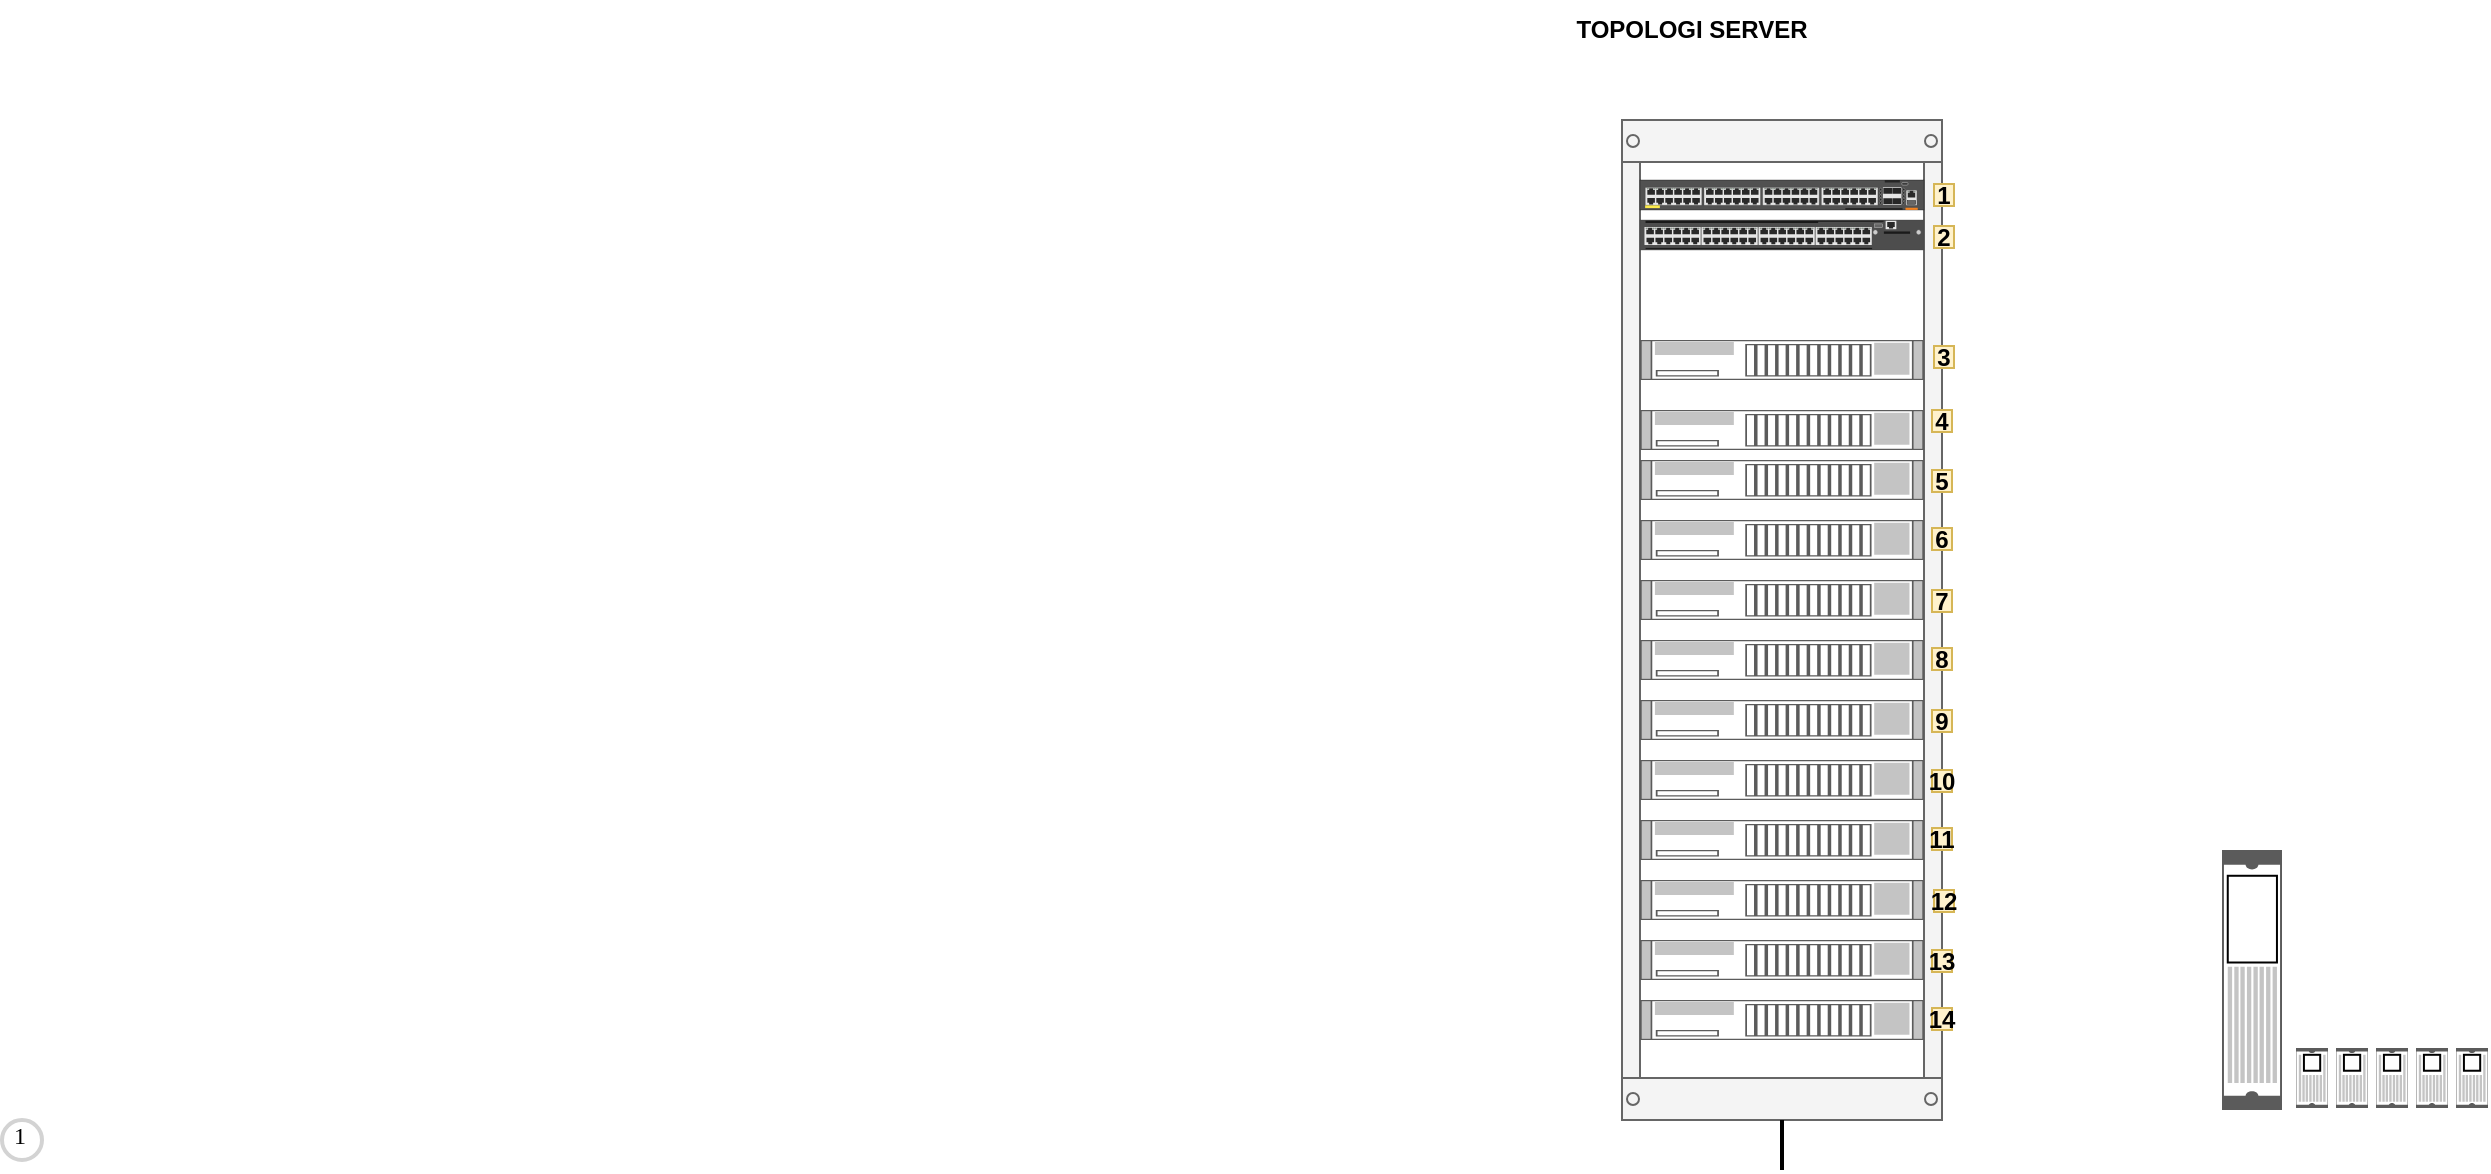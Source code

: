 <mxfile version="15.7.3" type="github">
  <diagram id="blRgcWdChYrXBXfzRITu" name="Page-1">
    <mxGraphModel dx="1245" dy="201" grid="1" gridSize="10" guides="1" tooltips="1" connect="1" arrows="1" fold="1" page="1" pageScale="1" pageWidth="850" pageHeight="1100" math="0" shadow="0">
      <root>
        <mxCell id="0" />
        <mxCell id="1" parent="0" />
        <mxCell id="JpNp-a2PqMTTFJ0xIhB9-3" value="TOPOLOGI SERVER " style="text;html=1;strokeColor=none;fillColor=none;align=center;verticalAlign=middle;whiteSpace=wrap;rounded=0;fontStyle=1" parent="1" vertex="1">
          <mxGeometry x="340" y="20" width="170" height="30" as="geometry" />
        </mxCell>
        <mxCell id="JpNp-a2PqMTTFJ0xIhB9-14" value="" style="strokeColor=#666666;html=1;verticalLabelPosition=bottom;labelBackgroundColor=#ffffff;verticalAlign=top;outlineConnect=0;shadow=0;dashed=0;shape=mxgraph.rackGeneral.container;container=1;collapsible=0;childLayout=rack;allowGaps=1;marginLeft=9;marginRight=9;marginTop=21;marginBottom=22;textColor=#666666;numDisp=off;" parent="1" vertex="1">
          <mxGeometry x="390" y="80" width="160" height="500" as="geometry" />
        </mxCell>
        <mxCell id="JpNp-a2PqMTTFJ0xIhB9-31" value="" style="html=1;verticalLabelPosition=bottom;verticalAlign=top;outlineConnect=0;shadow=0;dashed=0;shape=mxgraph.rack.hpe_aruba.switches.jl728a_aruba_6200f_48_port_1gbe_class_4_poe_and_4_port_sfpplus_740w_switch;" parent="JpNp-a2PqMTTFJ0xIhB9-14" vertex="1">
          <mxGeometry x="9" y="30" width="142" height="15" as="geometry" />
        </mxCell>
        <mxCell id="JpNp-a2PqMTTFJ0xIhB9-53" value="" style="shape=mxgraph.rack.ibm.ibm_x3750;html=1;labelPosition=right;align=left;spacingLeft=15;dashed=0;shadow=0;fillColor=#ffffff;" parent="JpNp-a2PqMTTFJ0xIhB9-14" vertex="1">
          <mxGeometry x="9" y="110" width="142" height="20" as="geometry" />
        </mxCell>
        <mxCell id="JpNp-a2PqMTTFJ0xIhB9-17" value="" style="shape=mxgraph.rack.ibm.ibm_x3750;html=1;labelPosition=right;align=left;spacingLeft=15;dashed=0;shadow=0;fillColor=#ffffff;" parent="JpNp-a2PqMTTFJ0xIhB9-14" vertex="1">
          <mxGeometry x="9" y="145" width="142" height="20" as="geometry" />
        </mxCell>
        <mxCell id="JpNp-a2PqMTTFJ0xIhB9-30" value="" style="html=1;verticalLabelPosition=bottom;verticalAlign=top;outlineConnect=0;shadow=0;dashed=0;shape=mxgraph.rack.hpe_aruba.switches.jl072a_hpe_aruba_3810m_48_port_gt_1_slot_switch;" parent="JpNp-a2PqMTTFJ0xIhB9-14" vertex="1">
          <mxGeometry x="9" y="50" width="142" height="15" as="geometry" />
        </mxCell>
        <mxCell id="l7hxLa004CBx91Q3enPo-6" value="" style="shape=mxgraph.rack.ibm.ibm_x3750;html=1;labelPosition=right;align=left;spacingLeft=15;dashed=0;shadow=0;fillColor=#ffffff;" parent="JpNp-a2PqMTTFJ0xIhB9-14" vertex="1">
          <mxGeometry x="9" y="170" width="142" height="20" as="geometry" />
        </mxCell>
        <mxCell id="l7hxLa004CBx91Q3enPo-7" value="" style="shape=mxgraph.rack.ibm.ibm_x3750;html=1;labelPosition=right;align=left;spacingLeft=15;dashed=0;shadow=0;fillColor=#ffffff;" parent="JpNp-a2PqMTTFJ0xIhB9-14" vertex="1">
          <mxGeometry x="9" y="200" width="142" height="20" as="geometry" />
        </mxCell>
        <mxCell id="l7hxLa004CBx91Q3enPo-8" value="" style="shape=mxgraph.rack.ibm.ibm_x3750;html=1;labelPosition=right;align=left;spacingLeft=15;dashed=0;shadow=0;fillColor=#ffffff;" parent="JpNp-a2PqMTTFJ0xIhB9-14" vertex="1">
          <mxGeometry x="9" y="230" width="142" height="20" as="geometry" />
        </mxCell>
        <mxCell id="l7hxLa004CBx91Q3enPo-9" value="" style="shape=mxgraph.rack.ibm.ibm_x3750;html=1;labelPosition=right;align=left;spacingLeft=15;dashed=0;shadow=0;fillColor=#ffffff;" parent="JpNp-a2PqMTTFJ0xIhB9-14" vertex="1">
          <mxGeometry x="9" y="260" width="142" height="20" as="geometry" />
        </mxCell>
        <mxCell id="l7hxLa004CBx91Q3enPo-10" value="" style="shape=mxgraph.rack.ibm.ibm_x3750;html=1;labelPosition=right;align=left;spacingLeft=15;dashed=0;shadow=0;fillColor=#ffffff;" parent="JpNp-a2PqMTTFJ0xIhB9-14" vertex="1">
          <mxGeometry x="9" y="290" width="142" height="20" as="geometry" />
        </mxCell>
        <mxCell id="l7hxLa004CBx91Q3enPo-11" value="" style="shape=mxgraph.rack.ibm.ibm_x3750;html=1;labelPosition=right;align=left;spacingLeft=15;dashed=0;shadow=0;fillColor=#ffffff;" parent="JpNp-a2PqMTTFJ0xIhB9-14" vertex="1">
          <mxGeometry x="9" y="320" width="142" height="20" as="geometry" />
        </mxCell>
        <mxCell id="l7hxLa004CBx91Q3enPo-12" value="" style="shape=mxgraph.rack.ibm.ibm_x3750;html=1;labelPosition=right;align=left;spacingLeft=15;dashed=0;shadow=0;fillColor=#ffffff;" parent="JpNp-a2PqMTTFJ0xIhB9-14" vertex="1">
          <mxGeometry x="9" y="350" width="142" height="20" as="geometry" />
        </mxCell>
        <mxCell id="5qCa6gaH0spSCSgs7kLO-9" value="" style="shape=mxgraph.rack.ibm.ibm_x3750;html=1;labelPosition=right;align=left;spacingLeft=15;dashed=0;shadow=0;fillColor=#ffffff;" parent="JpNp-a2PqMTTFJ0xIhB9-14" vertex="1">
          <mxGeometry x="9" y="380" width="142" height="20" as="geometry" />
        </mxCell>
        <mxCell id="5qCa6gaH0spSCSgs7kLO-10" value="" style="shape=mxgraph.rack.ibm.ibm_x3750;html=1;labelPosition=right;align=left;spacingLeft=15;dashed=0;shadow=0;fillColor=#ffffff;" parent="JpNp-a2PqMTTFJ0xIhB9-14" vertex="1">
          <mxGeometry x="9" y="410" width="142" height="20" as="geometry" />
        </mxCell>
        <mxCell id="5qCa6gaH0spSCSgs7kLO-11" value="" style="shape=mxgraph.rack.ibm.ibm_x3750;html=1;labelPosition=right;align=left;spacingLeft=15;dashed=0;shadow=0;fillColor=#ffffff;" parent="JpNp-a2PqMTTFJ0xIhB9-14" vertex="1">
          <mxGeometry x="9" y="440" width="142" height="20" as="geometry" />
        </mxCell>
        <mxCell id="l7hxLa004CBx91Q3enPo-1" value="1" style="text;html=1;strokeColor=#d6b656;fillColor=#fff2cc;align=center;verticalAlign=middle;whiteSpace=wrap;rounded=0;fontStyle=1" parent="1" vertex="1">
          <mxGeometry x="546" y="112" width="10" height="11" as="geometry" />
        </mxCell>
        <mxCell id="l7hxLa004CBx91Q3enPo-3" value="&lt;div&gt;2&lt;/div&gt;" style="text;html=1;strokeColor=#d6b656;fillColor=#fff2cc;align=center;verticalAlign=middle;whiteSpace=wrap;rounded=0;fontStyle=1" parent="1" vertex="1">
          <mxGeometry x="546" y="133" width="10" height="11" as="geometry" />
        </mxCell>
        <mxCell id="l7hxLa004CBx91Q3enPo-4" value="3" style="text;html=1;strokeColor=#d6b656;fillColor=#fff2cc;align=center;verticalAlign=middle;whiteSpace=wrap;rounded=0;fontStyle=1" parent="1" vertex="1">
          <mxGeometry x="546" y="193" width="10" height="11" as="geometry" />
        </mxCell>
        <mxCell id="l7hxLa004CBx91Q3enPo-5" value="4" style="text;html=1;strokeColor=#d6b656;fillColor=#fff2cc;align=center;verticalAlign=middle;whiteSpace=wrap;rounded=0;fontStyle=1" parent="1" vertex="1">
          <mxGeometry x="545" y="225" width="10" height="11" as="geometry" />
        </mxCell>
        <mxCell id="5qCa6gaH0spSCSgs7kLO-1" value="5" style="text;html=1;strokeColor=#d6b656;fillColor=#fff2cc;align=center;verticalAlign=middle;whiteSpace=wrap;rounded=0;fontStyle=1" parent="1" vertex="1">
          <mxGeometry x="545" y="255" width="10" height="11" as="geometry" />
        </mxCell>
        <mxCell id="5qCa6gaH0spSCSgs7kLO-2" value="6" style="text;html=1;strokeColor=#d6b656;fillColor=#fff2cc;align=center;verticalAlign=middle;whiteSpace=wrap;rounded=0;fontStyle=1" parent="1" vertex="1">
          <mxGeometry x="545" y="284" width="10" height="11" as="geometry" />
        </mxCell>
        <mxCell id="5qCa6gaH0spSCSgs7kLO-3" value="7" style="text;html=1;strokeColor=#d6b656;fillColor=#fff2cc;align=center;verticalAlign=middle;whiteSpace=wrap;rounded=0;fontStyle=1" parent="1" vertex="1">
          <mxGeometry x="545" y="315" width="10" height="11" as="geometry" />
        </mxCell>
        <mxCell id="5qCa6gaH0spSCSgs7kLO-4" value="8" style="text;html=1;strokeColor=#d6b656;fillColor=#fff2cc;align=center;verticalAlign=middle;whiteSpace=wrap;rounded=0;fontStyle=1" parent="1" vertex="1">
          <mxGeometry x="545" y="344" width="10" height="11" as="geometry" />
        </mxCell>
        <mxCell id="5qCa6gaH0spSCSgs7kLO-5" value="9" style="text;html=1;strokeColor=#d6b656;fillColor=#fff2cc;align=center;verticalAlign=middle;whiteSpace=wrap;rounded=0;fontStyle=1" parent="1" vertex="1">
          <mxGeometry x="545" y="375" width="10" height="11" as="geometry" />
        </mxCell>
        <mxCell id="5qCa6gaH0spSCSgs7kLO-6" value="10" style="text;html=1;strokeColor=#d6b656;fillColor=#fff2cc;align=center;verticalAlign=middle;whiteSpace=wrap;rounded=0;fontStyle=1" parent="1" vertex="1">
          <mxGeometry x="545" y="405" width="10" height="11" as="geometry" />
        </mxCell>
        <mxCell id="5qCa6gaH0spSCSgs7kLO-7" value="11" style="text;html=1;strokeColor=#d6b656;fillColor=#fff2cc;align=center;verticalAlign=middle;whiteSpace=wrap;rounded=0;fontStyle=1" parent="1" vertex="1">
          <mxGeometry x="545" y="434" width="10" height="11" as="geometry" />
        </mxCell>
        <mxCell id="5qCa6gaH0spSCSgs7kLO-12" value="14" style="text;html=1;strokeColor=#d6b656;fillColor=#fff2cc;align=center;verticalAlign=middle;whiteSpace=wrap;rounded=0;fontStyle=1" parent="1" vertex="1">
          <mxGeometry x="545" y="524" width="10" height="11" as="geometry" />
        </mxCell>
        <mxCell id="5qCa6gaH0spSCSgs7kLO-13" value="13" style="text;html=1;strokeColor=#d6b656;fillColor=#fff2cc;align=center;verticalAlign=middle;whiteSpace=wrap;rounded=0;fontStyle=1" parent="1" vertex="1">
          <mxGeometry x="545" y="495" width="10" height="11" as="geometry" />
        </mxCell>
        <mxCell id="5qCa6gaH0spSCSgs7kLO-14" value="12" style="text;html=1;strokeColor=#d6b656;fillColor=#fff2cc;align=center;verticalAlign=middle;whiteSpace=wrap;rounded=0;fontStyle=1" parent="1" vertex="1">
          <mxGeometry x="546" y="465" width="10" height="11" as="geometry" />
        </mxCell>
        <mxCell id="QxdBpg23xCaoxTrahlDe-23" value="1" style="ellipse;whiteSpace=wrap;html=1;aspect=fixed;strokeWidth=2;fontFamily=Tahoma;spacingBottom=4;spacingRight=2;strokeColor=#d3d3d3;" vertex="1" parent="1">
          <mxGeometry x="-420" y="580" width="20" height="20" as="geometry" />
        </mxCell>
        <mxCell id="QxdBpg23xCaoxTrahlDe-33" value="" style="shape=mxgraph.rack.apc.apc_smart_ups_1000-3000_va_2u;html=1;labelPosition=right;align=left;spacingLeft=15;dashed=0;shadow=0;fillColor=#ffffff;rotation=-90;" vertex="1" parent="1">
          <mxGeometry x="640" y="495" width="130" height="30" as="geometry" />
        </mxCell>
        <mxCell id="QxdBpg23xCaoxTrahlDe-34" value="" style="shape=mxgraph.rack.apc.apc_smart_ups_5000_va_5u;html=1;labelPosition=right;align=left;spacingLeft=15;dashed=0;shadow=0;fillColor=#ffffff;rotation=-90;" vertex="1" parent="1">
          <mxGeometry x="720" y="551" width="30" height="16" as="geometry" />
        </mxCell>
        <mxCell id="QxdBpg23xCaoxTrahlDe-35" value="" style="shape=mxgraph.rack.apc.apc_smart_ups_5000_va_5u;html=1;labelPosition=right;align=left;spacingLeft=15;dashed=0;shadow=0;fillColor=#ffffff;rotation=-90;" vertex="1" parent="1">
          <mxGeometry x="740" y="551" width="30" height="16" as="geometry" />
        </mxCell>
        <mxCell id="QxdBpg23xCaoxTrahlDe-36" value="" style="shape=mxgraph.rack.apc.apc_smart_ups_5000_va_5u;html=1;labelPosition=right;align=left;spacingLeft=15;dashed=0;shadow=0;fillColor=#ffffff;rotation=-90;" vertex="1" parent="1">
          <mxGeometry x="760" y="551" width="30" height="16" as="geometry" />
        </mxCell>
        <mxCell id="QxdBpg23xCaoxTrahlDe-37" value="" style="shape=mxgraph.rack.apc.apc_smart_ups_5000_va_5u;html=1;labelPosition=right;align=left;spacingLeft=15;dashed=0;shadow=0;fillColor=#ffffff;rotation=-90;" vertex="1" parent="1">
          <mxGeometry x="780" y="551" width="30" height="16" as="geometry" />
        </mxCell>
        <mxCell id="QxdBpg23xCaoxTrahlDe-38" value="" style="shape=mxgraph.rack.apc.apc_smart_ups_5000_va_5u;html=1;labelPosition=right;align=left;spacingLeft=15;dashed=0;shadow=0;fillColor=#ffffff;rotation=-90;" vertex="1" parent="1">
          <mxGeometry x="800" y="551" width="30" height="16" as="geometry" />
        </mxCell>
        <mxCell id="QxdBpg23xCaoxTrahlDe-43" value="" style="line;strokeWidth=2;html=1;rotation=90;" vertex="1" parent="1">
          <mxGeometry x="457.5" y="587.5" width="25" height="10" as="geometry" />
        </mxCell>
      </root>
    </mxGraphModel>
  </diagram>
</mxfile>
